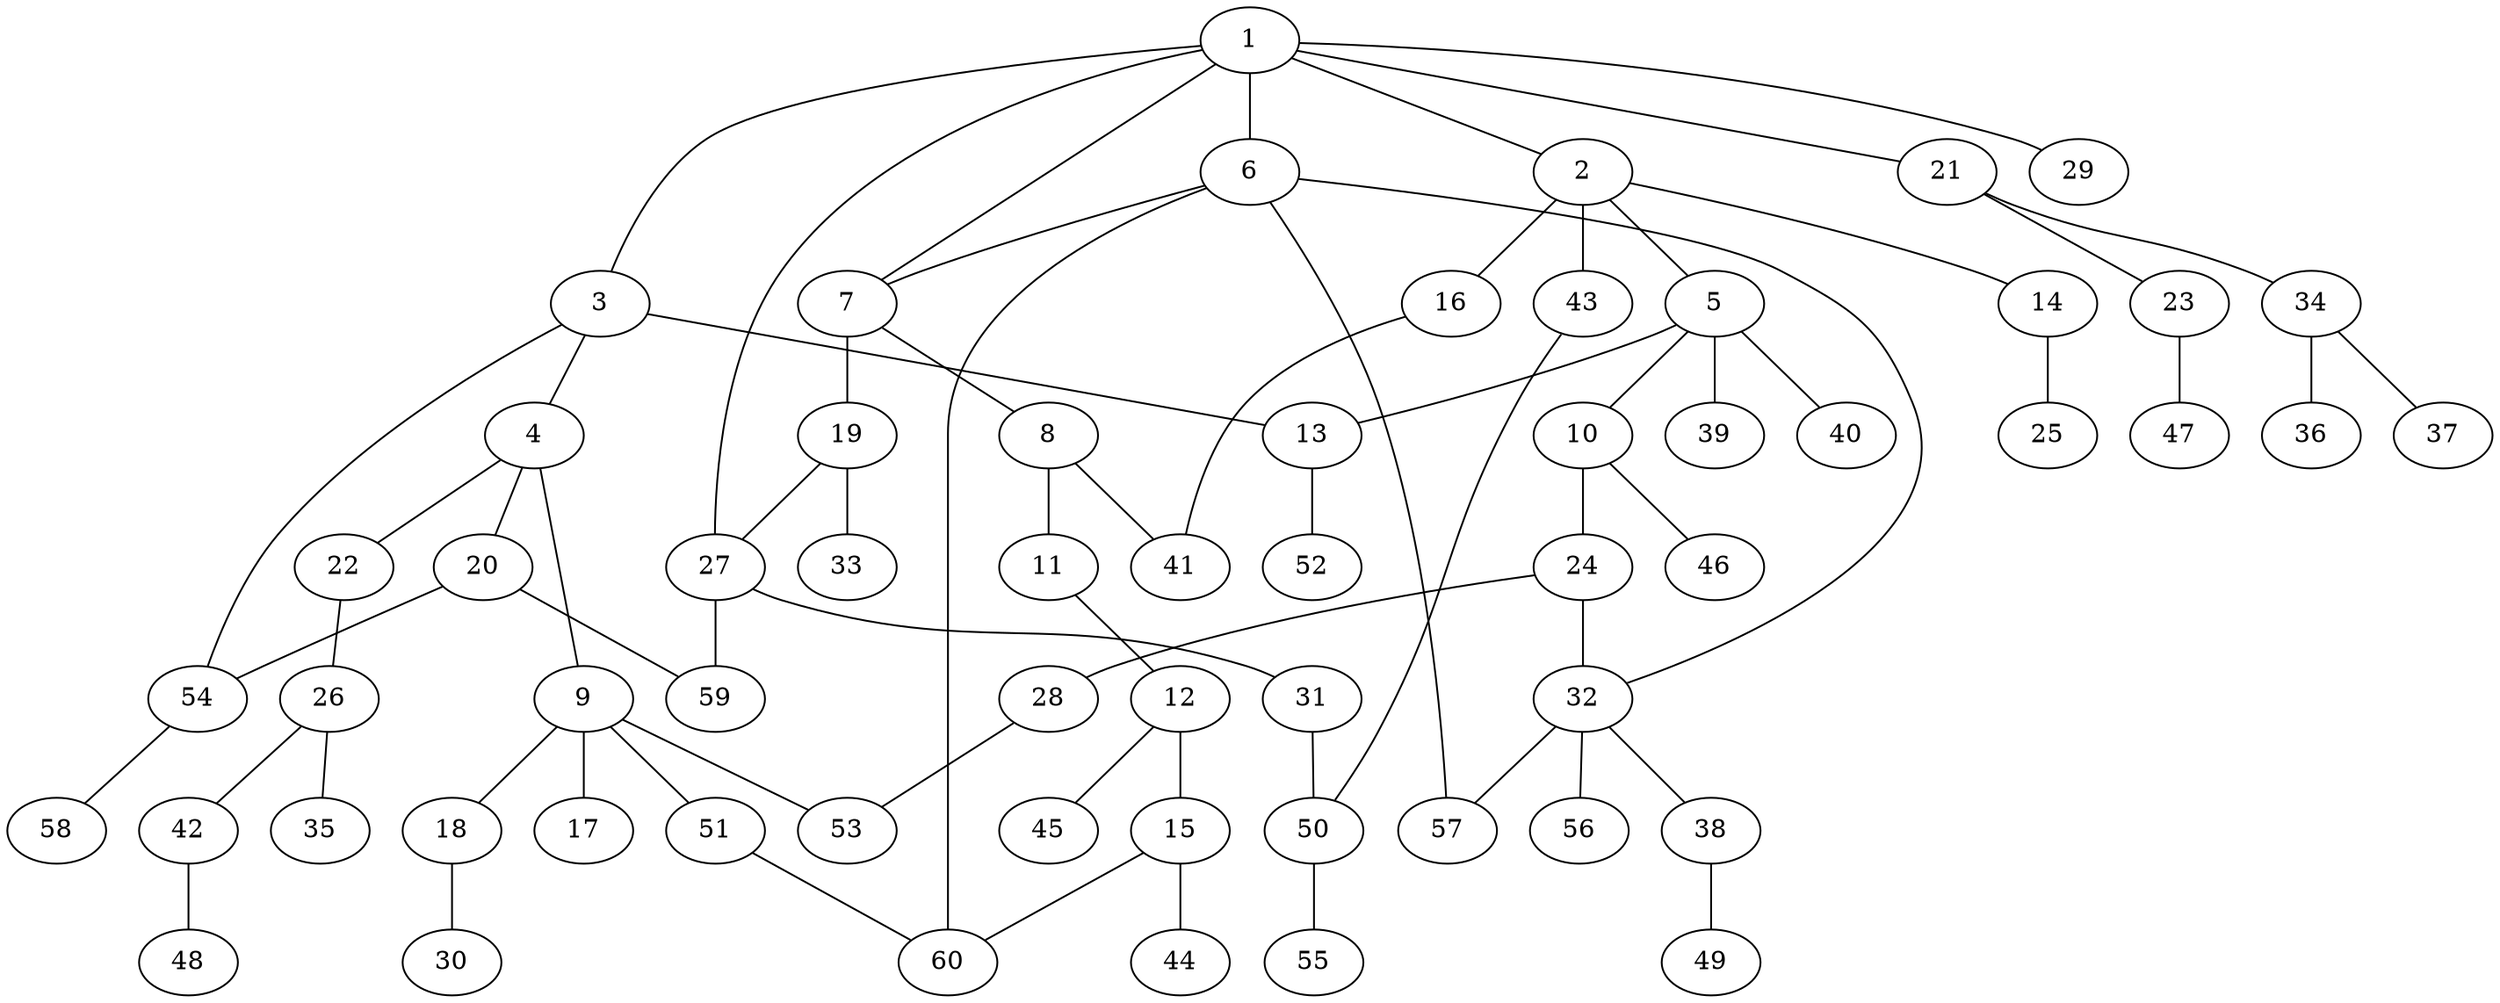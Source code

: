 graph graphname {1--2
1--3
1--6
1--7
1--21
1--27
1--29
2--5
2--14
2--16
2--43
3--4
3--13
3--54
4--9
4--20
4--22
5--10
5--13
5--39
5--40
6--7
6--32
6--57
6--60
7--8
7--19
8--11
8--41
9--17
9--18
9--51
9--53
10--24
10--46
11--12
12--15
12--45
13--52
14--25
15--44
15--60
16--41
18--30
19--27
19--33
20--54
20--59
21--23
21--34
22--26
23--47
24--28
24--32
26--35
26--42
27--31
27--59
28--53
31--50
32--38
32--56
32--57
34--36
34--37
38--49
42--48
43--50
50--55
51--60
54--58
}